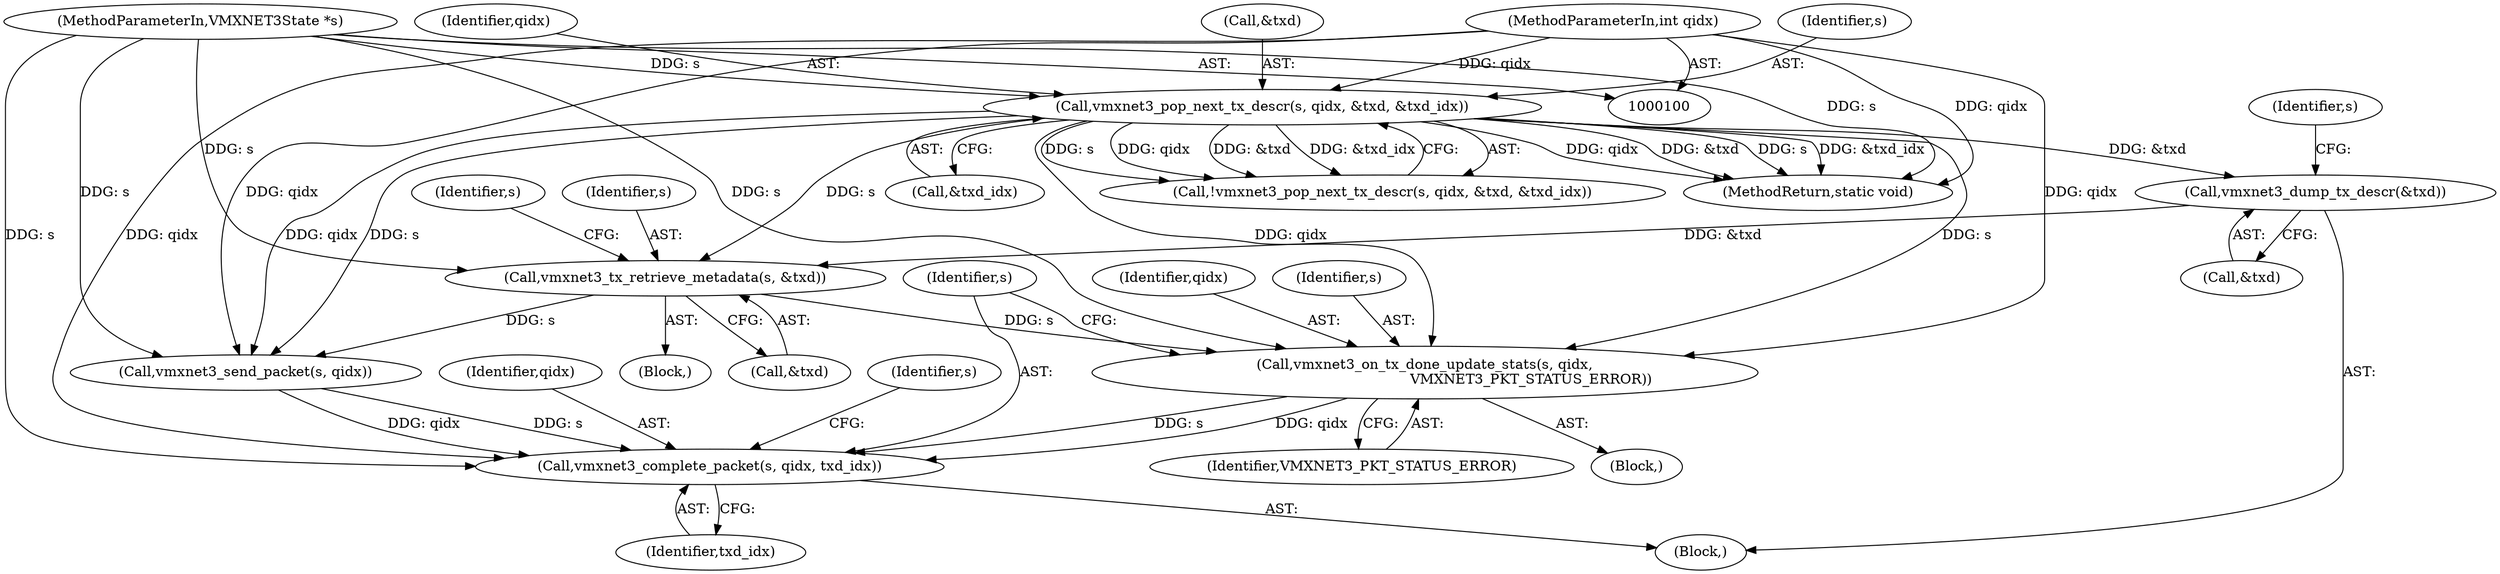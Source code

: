 digraph "0_qemu_a7278b36fcab9af469563bd7b9dadebe2ae25e48@API" {
"1000216" [label="(Call,vmxnet3_on_tx_done_update_stats(s, qidx,\n                                                VMXNET3_PKT_STATUS_ERROR))"];
"1000167" [label="(Call,vmxnet3_tx_retrieve_metadata(s, &txd))"];
"1000112" [label="(Call,vmxnet3_pop_next_tx_descr(s, qidx, &txd, &txd_idx))"];
"1000101" [label="(MethodParameterIn,VMXNET3State *s)"];
"1000102" [label="(MethodParameterIn,int qidx)"];
"1000121" [label="(Call,vmxnet3_dump_tx_descr(&txd))"];
"1000220" [label="(Call,vmxnet3_complete_packet(s, qidx, txd_idx))"];
"1000173" [label="(Identifier,s)"];
"1000226" [label="(Identifier,s)"];
"1000114" [label="(Identifier,qidx)"];
"1000220" [label="(Call,vmxnet3_complete_packet(s, qidx, txd_idx))"];
"1000168" [label="(Identifier,s)"];
"1000218" [label="(Identifier,qidx)"];
"1000166" [label="(Block,)"];
"1000115" [label="(Call,&txd)"];
"1000219" [label="(Identifier,VMXNET3_PKT_STATUS_ERROR)"];
"1000211" [label="(Call,vmxnet3_send_packet(s, qidx))"];
"1000217" [label="(Identifier,s)"];
"1000127" [label="(Identifier,s)"];
"1000117" [label="(Call,&txd_idx)"];
"1000121" [label="(Call,vmxnet3_dump_tx_descr(&txd))"];
"1000112" [label="(Call,vmxnet3_pop_next_tx_descr(s, qidx, &txd, &txd_idx))"];
"1000111" [label="(Call,!vmxnet3_pop_next_tx_descr(s, qidx, &txd, &txd_idx))"];
"1000221" [label="(Identifier,s)"];
"1000101" [label="(MethodParameterIn,VMXNET3State *s)"];
"1000215" [label="(Block,)"];
"1000102" [label="(MethodParameterIn,int qidx)"];
"1000113" [label="(Identifier,s)"];
"1000238" [label="(MethodReturn,static void)"];
"1000109" [label="(Block,)"];
"1000223" [label="(Identifier,txd_idx)"];
"1000122" [label="(Call,&txd)"];
"1000216" [label="(Call,vmxnet3_on_tx_done_update_stats(s, qidx,\n                                                VMXNET3_PKT_STATUS_ERROR))"];
"1000222" [label="(Identifier,qidx)"];
"1000167" [label="(Call,vmxnet3_tx_retrieve_metadata(s, &txd))"];
"1000169" [label="(Call,&txd)"];
"1000216" -> "1000215"  [label="AST: "];
"1000216" -> "1000219"  [label="CFG: "];
"1000217" -> "1000216"  [label="AST: "];
"1000218" -> "1000216"  [label="AST: "];
"1000219" -> "1000216"  [label="AST: "];
"1000221" -> "1000216"  [label="CFG: "];
"1000167" -> "1000216"  [label="DDG: s"];
"1000112" -> "1000216"  [label="DDG: s"];
"1000112" -> "1000216"  [label="DDG: qidx"];
"1000101" -> "1000216"  [label="DDG: s"];
"1000102" -> "1000216"  [label="DDG: qidx"];
"1000216" -> "1000220"  [label="DDG: s"];
"1000216" -> "1000220"  [label="DDG: qidx"];
"1000167" -> "1000166"  [label="AST: "];
"1000167" -> "1000169"  [label="CFG: "];
"1000168" -> "1000167"  [label="AST: "];
"1000169" -> "1000167"  [label="AST: "];
"1000173" -> "1000167"  [label="CFG: "];
"1000112" -> "1000167"  [label="DDG: s"];
"1000101" -> "1000167"  [label="DDG: s"];
"1000121" -> "1000167"  [label="DDG: &txd"];
"1000167" -> "1000211"  [label="DDG: s"];
"1000112" -> "1000111"  [label="AST: "];
"1000112" -> "1000117"  [label="CFG: "];
"1000113" -> "1000112"  [label="AST: "];
"1000114" -> "1000112"  [label="AST: "];
"1000115" -> "1000112"  [label="AST: "];
"1000117" -> "1000112"  [label="AST: "];
"1000111" -> "1000112"  [label="CFG: "];
"1000112" -> "1000238"  [label="DDG: &txd_idx"];
"1000112" -> "1000238"  [label="DDG: qidx"];
"1000112" -> "1000238"  [label="DDG: &txd"];
"1000112" -> "1000238"  [label="DDG: s"];
"1000112" -> "1000111"  [label="DDG: s"];
"1000112" -> "1000111"  [label="DDG: qidx"];
"1000112" -> "1000111"  [label="DDG: &txd"];
"1000112" -> "1000111"  [label="DDG: &txd_idx"];
"1000101" -> "1000112"  [label="DDG: s"];
"1000102" -> "1000112"  [label="DDG: qidx"];
"1000112" -> "1000121"  [label="DDG: &txd"];
"1000112" -> "1000211"  [label="DDG: s"];
"1000112" -> "1000211"  [label="DDG: qidx"];
"1000101" -> "1000100"  [label="AST: "];
"1000101" -> "1000238"  [label="DDG: s"];
"1000101" -> "1000211"  [label="DDG: s"];
"1000101" -> "1000220"  [label="DDG: s"];
"1000102" -> "1000100"  [label="AST: "];
"1000102" -> "1000238"  [label="DDG: qidx"];
"1000102" -> "1000211"  [label="DDG: qidx"];
"1000102" -> "1000220"  [label="DDG: qidx"];
"1000121" -> "1000109"  [label="AST: "];
"1000121" -> "1000122"  [label="CFG: "];
"1000122" -> "1000121"  [label="AST: "];
"1000127" -> "1000121"  [label="CFG: "];
"1000220" -> "1000109"  [label="AST: "];
"1000220" -> "1000223"  [label="CFG: "];
"1000221" -> "1000220"  [label="AST: "];
"1000222" -> "1000220"  [label="AST: "];
"1000223" -> "1000220"  [label="AST: "];
"1000226" -> "1000220"  [label="CFG: "];
"1000211" -> "1000220"  [label="DDG: s"];
"1000211" -> "1000220"  [label="DDG: qidx"];
}
